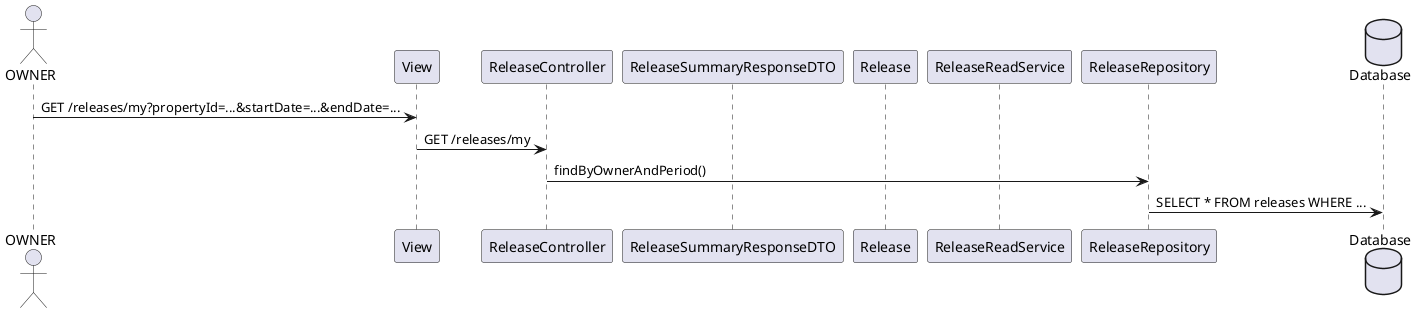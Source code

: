 @startuml
actor OWNER
participant View
participant ReleaseController
participant ReleaseSummaryResponseDTO
participant Release
participant ReleaseReadService
participant ReleaseRepository
database Database

OWNER -> View : GET /releases/my?propertyId=...&startDate=...&endDate=...
View -> ReleaseController : GET /releases/my
ReleaseController -> ReleaseRepository : findByOwnerAndPeriod()
ReleaseRepository -> Database : SELECT * FROM releases WHERE ...
@enduml
